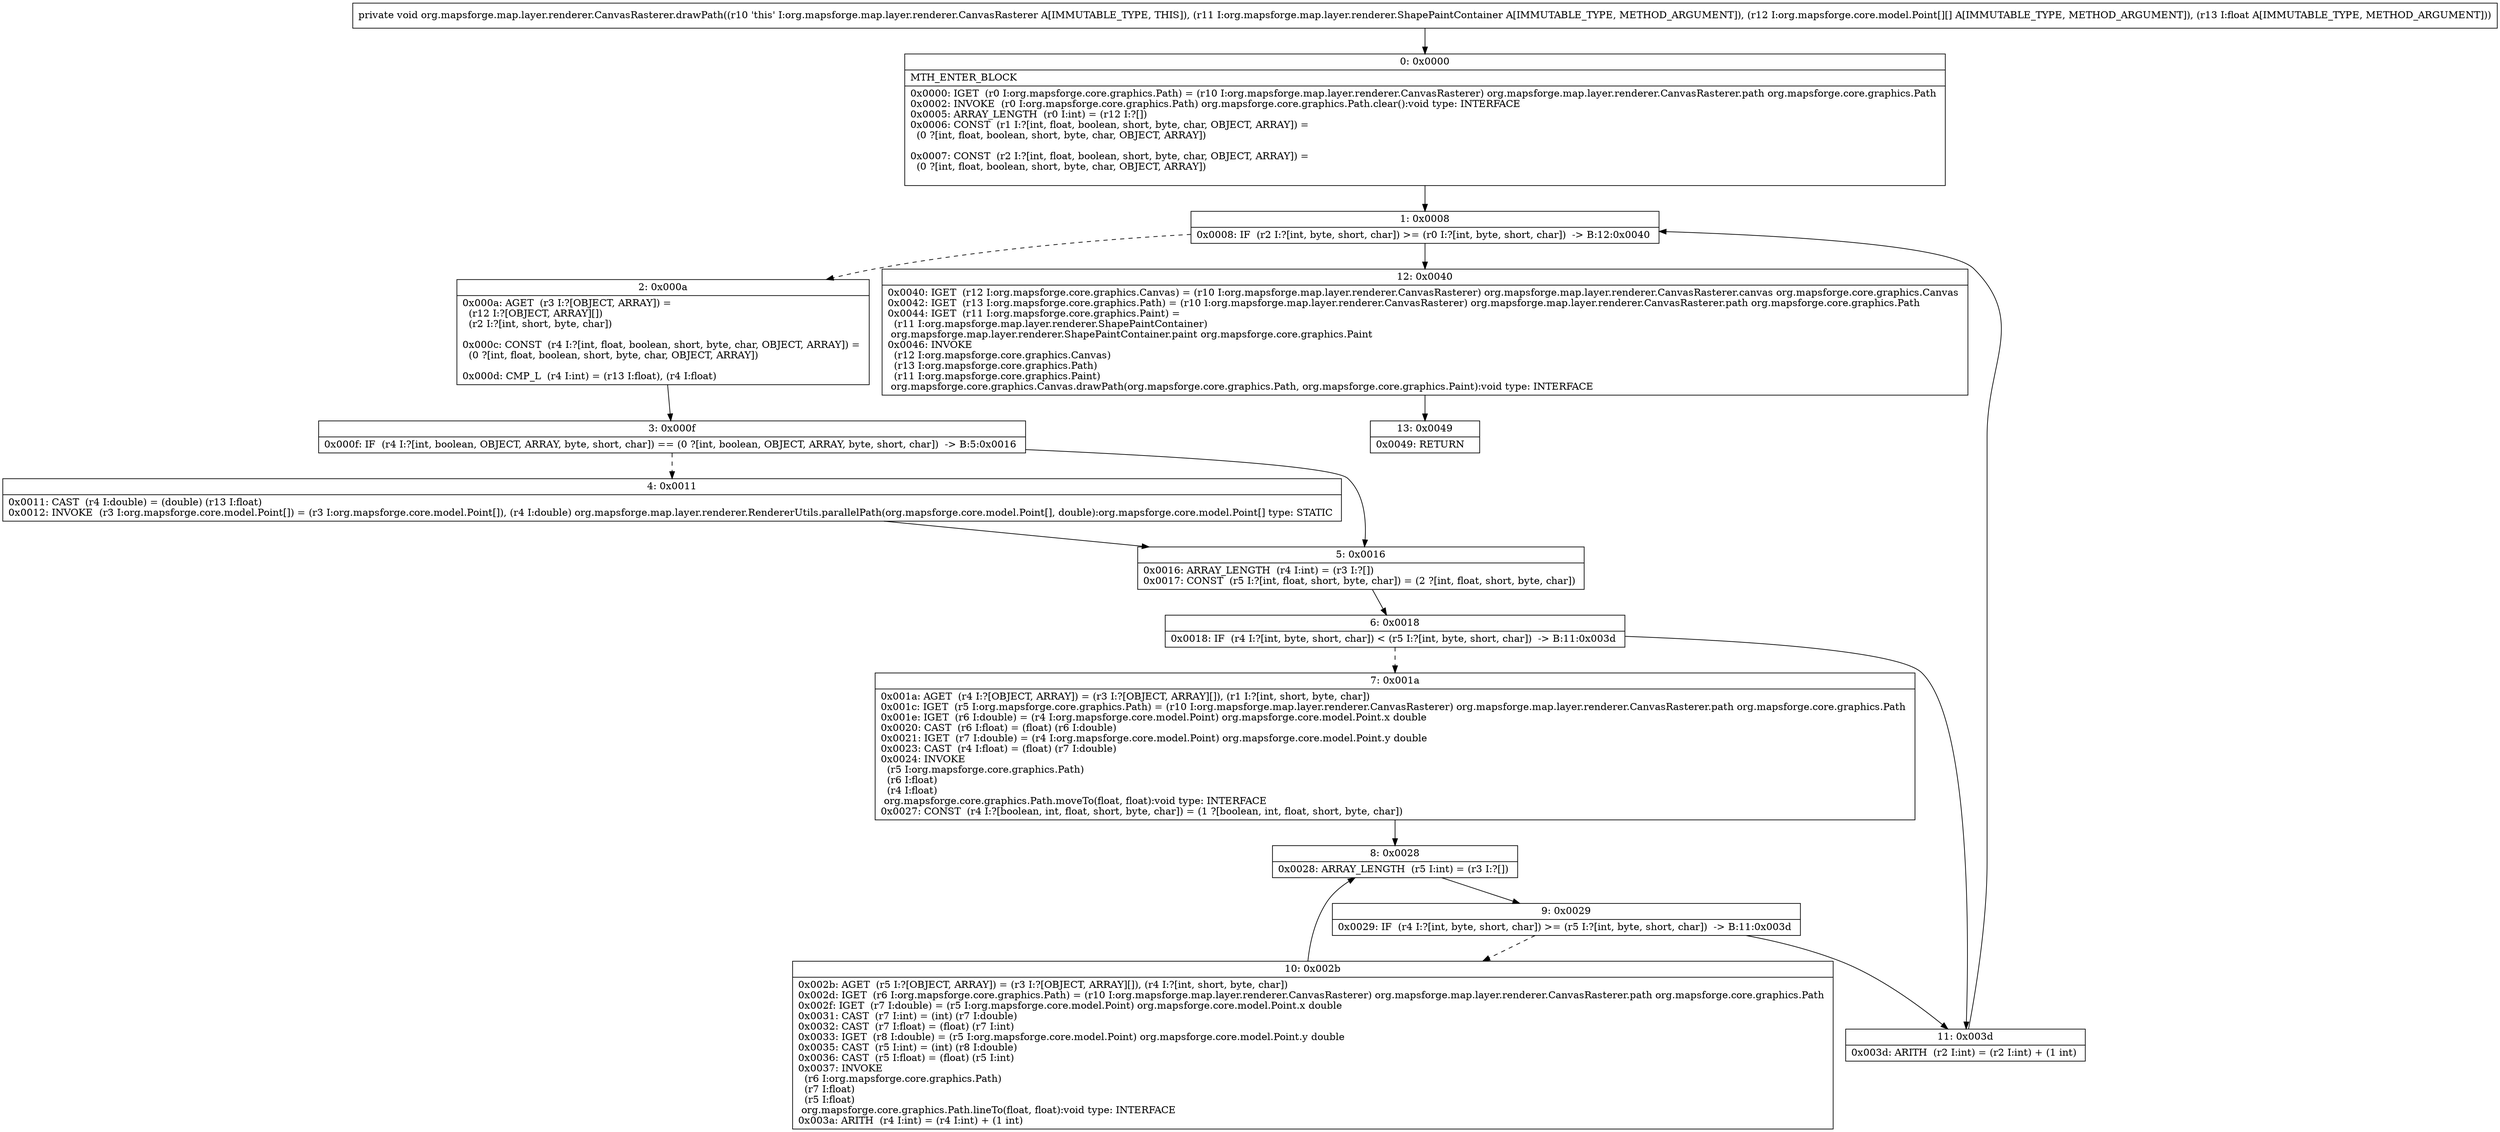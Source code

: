 digraph "CFG fororg.mapsforge.map.layer.renderer.CanvasRasterer.drawPath(Lorg\/mapsforge\/map\/layer\/renderer\/ShapePaintContainer;[[Lorg\/mapsforge\/core\/model\/Point;F)V" {
Node_0 [shape=record,label="{0\:\ 0x0000|MTH_ENTER_BLOCK\l|0x0000: IGET  (r0 I:org.mapsforge.core.graphics.Path) = (r10 I:org.mapsforge.map.layer.renderer.CanvasRasterer) org.mapsforge.map.layer.renderer.CanvasRasterer.path org.mapsforge.core.graphics.Path \l0x0002: INVOKE  (r0 I:org.mapsforge.core.graphics.Path) org.mapsforge.core.graphics.Path.clear():void type: INTERFACE \l0x0005: ARRAY_LENGTH  (r0 I:int) = (r12 I:?[]) \l0x0006: CONST  (r1 I:?[int, float, boolean, short, byte, char, OBJECT, ARRAY]) = \l  (0 ?[int, float, boolean, short, byte, char, OBJECT, ARRAY])\l \l0x0007: CONST  (r2 I:?[int, float, boolean, short, byte, char, OBJECT, ARRAY]) = \l  (0 ?[int, float, boolean, short, byte, char, OBJECT, ARRAY])\l \l}"];
Node_1 [shape=record,label="{1\:\ 0x0008|0x0008: IF  (r2 I:?[int, byte, short, char]) \>= (r0 I:?[int, byte, short, char])  \-\> B:12:0x0040 \l}"];
Node_2 [shape=record,label="{2\:\ 0x000a|0x000a: AGET  (r3 I:?[OBJECT, ARRAY]) = \l  (r12 I:?[OBJECT, ARRAY][])\l  (r2 I:?[int, short, byte, char])\l \l0x000c: CONST  (r4 I:?[int, float, boolean, short, byte, char, OBJECT, ARRAY]) = \l  (0 ?[int, float, boolean, short, byte, char, OBJECT, ARRAY])\l \l0x000d: CMP_L  (r4 I:int) = (r13 I:float), (r4 I:float) \l}"];
Node_3 [shape=record,label="{3\:\ 0x000f|0x000f: IF  (r4 I:?[int, boolean, OBJECT, ARRAY, byte, short, char]) == (0 ?[int, boolean, OBJECT, ARRAY, byte, short, char])  \-\> B:5:0x0016 \l}"];
Node_4 [shape=record,label="{4\:\ 0x0011|0x0011: CAST  (r4 I:double) = (double) (r13 I:float) \l0x0012: INVOKE  (r3 I:org.mapsforge.core.model.Point[]) = (r3 I:org.mapsforge.core.model.Point[]), (r4 I:double) org.mapsforge.map.layer.renderer.RendererUtils.parallelPath(org.mapsforge.core.model.Point[], double):org.mapsforge.core.model.Point[] type: STATIC \l}"];
Node_5 [shape=record,label="{5\:\ 0x0016|0x0016: ARRAY_LENGTH  (r4 I:int) = (r3 I:?[]) \l0x0017: CONST  (r5 I:?[int, float, short, byte, char]) = (2 ?[int, float, short, byte, char]) \l}"];
Node_6 [shape=record,label="{6\:\ 0x0018|0x0018: IF  (r4 I:?[int, byte, short, char]) \< (r5 I:?[int, byte, short, char])  \-\> B:11:0x003d \l}"];
Node_7 [shape=record,label="{7\:\ 0x001a|0x001a: AGET  (r4 I:?[OBJECT, ARRAY]) = (r3 I:?[OBJECT, ARRAY][]), (r1 I:?[int, short, byte, char]) \l0x001c: IGET  (r5 I:org.mapsforge.core.graphics.Path) = (r10 I:org.mapsforge.map.layer.renderer.CanvasRasterer) org.mapsforge.map.layer.renderer.CanvasRasterer.path org.mapsforge.core.graphics.Path \l0x001e: IGET  (r6 I:double) = (r4 I:org.mapsforge.core.model.Point) org.mapsforge.core.model.Point.x double \l0x0020: CAST  (r6 I:float) = (float) (r6 I:double) \l0x0021: IGET  (r7 I:double) = (r4 I:org.mapsforge.core.model.Point) org.mapsforge.core.model.Point.y double \l0x0023: CAST  (r4 I:float) = (float) (r7 I:double) \l0x0024: INVOKE  \l  (r5 I:org.mapsforge.core.graphics.Path)\l  (r6 I:float)\l  (r4 I:float)\l org.mapsforge.core.graphics.Path.moveTo(float, float):void type: INTERFACE \l0x0027: CONST  (r4 I:?[boolean, int, float, short, byte, char]) = (1 ?[boolean, int, float, short, byte, char]) \l}"];
Node_8 [shape=record,label="{8\:\ 0x0028|0x0028: ARRAY_LENGTH  (r5 I:int) = (r3 I:?[]) \l}"];
Node_9 [shape=record,label="{9\:\ 0x0029|0x0029: IF  (r4 I:?[int, byte, short, char]) \>= (r5 I:?[int, byte, short, char])  \-\> B:11:0x003d \l}"];
Node_10 [shape=record,label="{10\:\ 0x002b|0x002b: AGET  (r5 I:?[OBJECT, ARRAY]) = (r3 I:?[OBJECT, ARRAY][]), (r4 I:?[int, short, byte, char]) \l0x002d: IGET  (r6 I:org.mapsforge.core.graphics.Path) = (r10 I:org.mapsforge.map.layer.renderer.CanvasRasterer) org.mapsforge.map.layer.renderer.CanvasRasterer.path org.mapsforge.core.graphics.Path \l0x002f: IGET  (r7 I:double) = (r5 I:org.mapsforge.core.model.Point) org.mapsforge.core.model.Point.x double \l0x0031: CAST  (r7 I:int) = (int) (r7 I:double) \l0x0032: CAST  (r7 I:float) = (float) (r7 I:int) \l0x0033: IGET  (r8 I:double) = (r5 I:org.mapsforge.core.model.Point) org.mapsforge.core.model.Point.y double \l0x0035: CAST  (r5 I:int) = (int) (r8 I:double) \l0x0036: CAST  (r5 I:float) = (float) (r5 I:int) \l0x0037: INVOKE  \l  (r6 I:org.mapsforge.core.graphics.Path)\l  (r7 I:float)\l  (r5 I:float)\l org.mapsforge.core.graphics.Path.lineTo(float, float):void type: INTERFACE \l0x003a: ARITH  (r4 I:int) = (r4 I:int) + (1 int) \l}"];
Node_11 [shape=record,label="{11\:\ 0x003d|0x003d: ARITH  (r2 I:int) = (r2 I:int) + (1 int) \l}"];
Node_12 [shape=record,label="{12\:\ 0x0040|0x0040: IGET  (r12 I:org.mapsforge.core.graphics.Canvas) = (r10 I:org.mapsforge.map.layer.renderer.CanvasRasterer) org.mapsforge.map.layer.renderer.CanvasRasterer.canvas org.mapsforge.core.graphics.Canvas \l0x0042: IGET  (r13 I:org.mapsforge.core.graphics.Path) = (r10 I:org.mapsforge.map.layer.renderer.CanvasRasterer) org.mapsforge.map.layer.renderer.CanvasRasterer.path org.mapsforge.core.graphics.Path \l0x0044: IGET  (r11 I:org.mapsforge.core.graphics.Paint) = \l  (r11 I:org.mapsforge.map.layer.renderer.ShapePaintContainer)\l org.mapsforge.map.layer.renderer.ShapePaintContainer.paint org.mapsforge.core.graphics.Paint \l0x0046: INVOKE  \l  (r12 I:org.mapsforge.core.graphics.Canvas)\l  (r13 I:org.mapsforge.core.graphics.Path)\l  (r11 I:org.mapsforge.core.graphics.Paint)\l org.mapsforge.core.graphics.Canvas.drawPath(org.mapsforge.core.graphics.Path, org.mapsforge.core.graphics.Paint):void type: INTERFACE \l}"];
Node_13 [shape=record,label="{13\:\ 0x0049|0x0049: RETURN   \l}"];
MethodNode[shape=record,label="{private void org.mapsforge.map.layer.renderer.CanvasRasterer.drawPath((r10 'this' I:org.mapsforge.map.layer.renderer.CanvasRasterer A[IMMUTABLE_TYPE, THIS]), (r11 I:org.mapsforge.map.layer.renderer.ShapePaintContainer A[IMMUTABLE_TYPE, METHOD_ARGUMENT]), (r12 I:org.mapsforge.core.model.Point[][] A[IMMUTABLE_TYPE, METHOD_ARGUMENT]), (r13 I:float A[IMMUTABLE_TYPE, METHOD_ARGUMENT])) }"];
MethodNode -> Node_0;
Node_0 -> Node_1;
Node_1 -> Node_2[style=dashed];
Node_1 -> Node_12;
Node_2 -> Node_3;
Node_3 -> Node_4[style=dashed];
Node_3 -> Node_5;
Node_4 -> Node_5;
Node_5 -> Node_6;
Node_6 -> Node_7[style=dashed];
Node_6 -> Node_11;
Node_7 -> Node_8;
Node_8 -> Node_9;
Node_9 -> Node_10[style=dashed];
Node_9 -> Node_11;
Node_10 -> Node_8;
Node_11 -> Node_1;
Node_12 -> Node_13;
}

